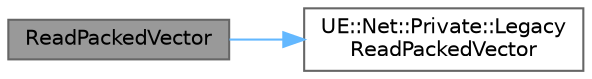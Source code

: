 digraph "ReadPackedVector"
{
 // INTERACTIVE_SVG=YES
 // LATEX_PDF_SIZE
  bgcolor="transparent";
  edge [fontname=Helvetica,fontsize=10,labelfontname=Helvetica,labelfontsize=10];
  node [fontname=Helvetica,fontsize=10,shape=box,height=0.2,width=0.4];
  rankdir="LR";
  Node1 [id="Node000001",label="ReadPackedVector",height=0.2,width=0.4,color="gray40", fillcolor="grey60", style="filled", fontcolor="black",tooltip=" "];
  Node1 -> Node2 [id="edge1_Node000001_Node000002",color="steelblue1",style="solid",tooltip=" "];
  Node2 [id="Node000002",label="UE::Net::Private::Legacy\lReadPackedVector",height=0.2,width=0.4,color="grey40", fillcolor="white", style="filled",URL="$d7/d7b/namespaceUE_1_1Net_1_1Private.html#a8992efc477d44d55f02ec4952f27031a",tooltip=" "];
}
